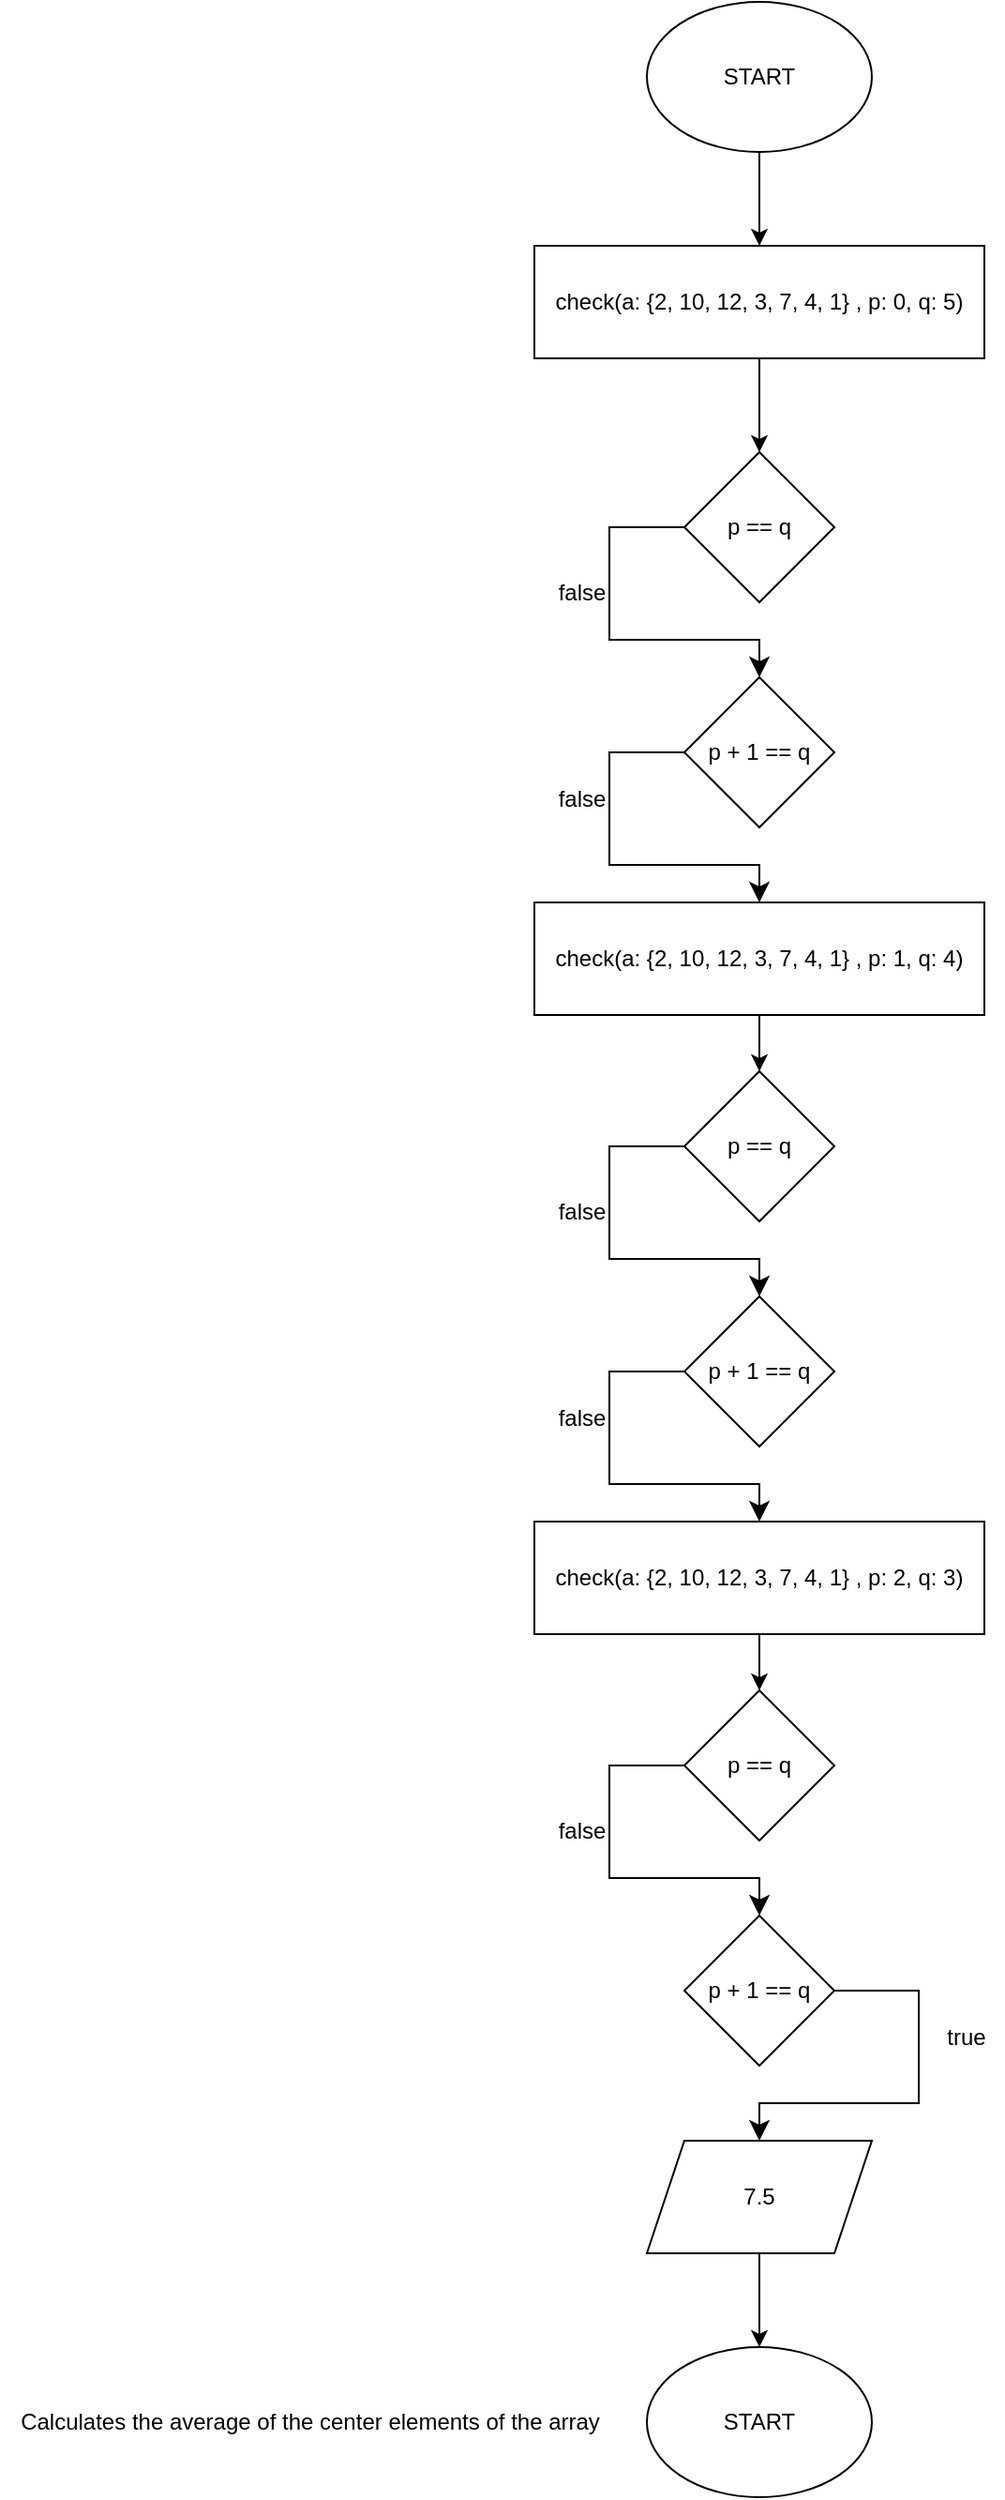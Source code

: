 <mxfile>
    <diagram id="HvF4fxgpVaZ52O9-ORSI" name="Page-1">
        <mxGraphModel dx="1013" dy="409" grid="1" gridSize="10" guides="1" tooltips="1" connect="1" arrows="1" fold="1" page="1" pageScale="1" pageWidth="850" pageHeight="1100" math="0" shadow="0">
            <root>
                <mxCell id="0"/>
                <mxCell id="1" parent="0"/>
                <mxCell id="4" style="edgeStyle=none;html=1;" edge="1" parent="1" source="2" target="3">
                    <mxGeometry relative="1" as="geometry"/>
                </mxCell>
                <mxCell id="2" value="START" style="ellipse;whiteSpace=wrap;html=1;" vertex="1" parent="1">
                    <mxGeometry x="365" y="30" width="120" height="80" as="geometry"/>
                </mxCell>
                <mxCell id="6" style="edgeStyle=none;html=1;" edge="1" parent="1" source="3" target="5">
                    <mxGeometry relative="1" as="geometry"/>
                </mxCell>
                <mxCell id="3" value="check(a: {2, 10, 12, 3, 7, 4, 1} , p: 0, q: 5)" style="whiteSpace=wrap;html=1;" vertex="1" parent="1">
                    <mxGeometry x="305" y="160" width="240" height="60" as="geometry"/>
                </mxCell>
                <mxCell id="5" value="p == q" style="rhombus;whiteSpace=wrap;html=1;" vertex="1" parent="1">
                    <mxGeometry x="385" y="270" width="80" height="80" as="geometry"/>
                </mxCell>
                <mxCell id="7" value="false" style="text;html=1;align=center;verticalAlign=middle;resizable=0;points=[];autosize=1;strokeColor=none;fillColor=none;" vertex="1" parent="1">
                    <mxGeometry x="305" y="330" width="50" height="30" as="geometry"/>
                </mxCell>
                <mxCell id="8" value="p + 1 == q" style="rhombus;whiteSpace=wrap;html=1;" vertex="1" parent="1">
                    <mxGeometry x="385" y="390" width="80" height="80" as="geometry"/>
                </mxCell>
                <mxCell id="9" value="" style="edgeStyle=segmentEdgeStyle;endArrow=classic;html=1;curved=0;rounded=0;endSize=8;startSize=8;sourcePerimeterSpacing=0;targetPerimeterSpacing=0;" edge="1" parent="1" source="5" target="8">
                    <mxGeometry width="100" relative="1" as="geometry">
                        <mxPoint x="370" y="380" as="sourcePoint"/>
                        <mxPoint x="470" y="420" as="targetPoint"/>
                        <Array as="points">
                            <mxPoint x="345" y="310"/>
                            <mxPoint x="345" y="370"/>
                        </Array>
                    </mxGeometry>
                </mxCell>
                <mxCell id="21" style="edgeStyle=none;html=1;" edge="1" parent="1" source="10" target="14">
                    <mxGeometry relative="1" as="geometry"/>
                </mxCell>
                <mxCell id="10" value="check(a: {2, 10, 12, 3, 7, 4, 1} , p: 1, q: 4)" style="whiteSpace=wrap;html=1;" vertex="1" parent="1">
                    <mxGeometry x="305" y="510" width="240" height="60" as="geometry"/>
                </mxCell>
                <mxCell id="12" value="" style="edgeStyle=segmentEdgeStyle;endArrow=classic;html=1;curved=0;rounded=0;endSize=8;startSize=8;sourcePerimeterSpacing=0;targetPerimeterSpacing=0;" edge="1" parent="1">
                    <mxGeometry width="100" relative="1" as="geometry">
                        <mxPoint x="385" y="430" as="sourcePoint"/>
                        <mxPoint x="425" y="510" as="targetPoint"/>
                        <Array as="points">
                            <mxPoint x="345" y="430"/>
                            <mxPoint x="345" y="490"/>
                        </Array>
                    </mxGeometry>
                </mxCell>
                <mxCell id="13" value="false" style="text;html=1;align=center;verticalAlign=middle;resizable=0;points=[];autosize=1;strokeColor=none;fillColor=none;" vertex="1" parent="1">
                    <mxGeometry x="305" y="440" width="50" height="30" as="geometry"/>
                </mxCell>
                <mxCell id="14" value="p == q" style="rhombus;whiteSpace=wrap;html=1;" vertex="1" parent="1">
                    <mxGeometry x="385" y="600" width="80" height="80" as="geometry"/>
                </mxCell>
                <mxCell id="15" value="false" style="text;html=1;align=center;verticalAlign=middle;resizable=0;points=[];autosize=1;strokeColor=none;fillColor=none;" vertex="1" parent="1">
                    <mxGeometry x="305" y="660" width="50" height="30" as="geometry"/>
                </mxCell>
                <mxCell id="16" value="p + 1 == q" style="rhombus;whiteSpace=wrap;html=1;" vertex="1" parent="1">
                    <mxGeometry x="385" y="720" width="80" height="80" as="geometry"/>
                </mxCell>
                <mxCell id="17" value="" style="edgeStyle=segmentEdgeStyle;endArrow=classic;html=1;curved=0;rounded=0;endSize=8;startSize=8;sourcePerimeterSpacing=0;targetPerimeterSpacing=0;" edge="1" source="14" target="16" parent="1">
                    <mxGeometry width="100" relative="1" as="geometry">
                        <mxPoint x="370" y="710" as="sourcePoint"/>
                        <mxPoint x="470" y="750" as="targetPoint"/>
                        <Array as="points">
                            <mxPoint x="345" y="640"/>
                            <mxPoint x="345" y="700"/>
                        </Array>
                    </mxGeometry>
                </mxCell>
                <mxCell id="29" style="edgeStyle=none;html=1;" edge="1" parent="1" source="18" target="22">
                    <mxGeometry relative="1" as="geometry"/>
                </mxCell>
                <mxCell id="18" value="check(a: {2, 10, 12, 3, 7, 4, 1} , p: 2, q: 3)" style="whiteSpace=wrap;html=1;" vertex="1" parent="1">
                    <mxGeometry x="305" y="840" width="240" height="60" as="geometry"/>
                </mxCell>
                <mxCell id="19" value="" style="edgeStyle=segmentEdgeStyle;endArrow=classic;html=1;curved=0;rounded=0;endSize=8;startSize=8;sourcePerimeterSpacing=0;targetPerimeterSpacing=0;" edge="1" parent="1">
                    <mxGeometry width="100" relative="1" as="geometry">
                        <mxPoint x="385" y="760" as="sourcePoint"/>
                        <mxPoint x="425" y="840" as="targetPoint"/>
                        <Array as="points">
                            <mxPoint x="345" y="760"/>
                            <mxPoint x="345" y="820"/>
                        </Array>
                    </mxGeometry>
                </mxCell>
                <mxCell id="20" value="false" style="text;html=1;align=center;verticalAlign=middle;resizable=0;points=[];autosize=1;strokeColor=none;fillColor=none;" vertex="1" parent="1">
                    <mxGeometry x="305" y="770" width="50" height="30" as="geometry"/>
                </mxCell>
                <mxCell id="22" value="p == q" style="rhombus;whiteSpace=wrap;html=1;" vertex="1" parent="1">
                    <mxGeometry x="385" y="930" width="80" height="80" as="geometry"/>
                </mxCell>
                <mxCell id="23" value="false" style="text;html=1;align=center;verticalAlign=middle;resizable=0;points=[];autosize=1;strokeColor=none;fillColor=none;" vertex="1" parent="1">
                    <mxGeometry x="305" y="990" width="50" height="30" as="geometry"/>
                </mxCell>
                <mxCell id="24" value="p + 1 == q" style="rhombus;whiteSpace=wrap;html=1;" vertex="1" parent="1">
                    <mxGeometry x="385" y="1050" width="80" height="80" as="geometry"/>
                </mxCell>
                <mxCell id="25" value="" style="edgeStyle=segmentEdgeStyle;endArrow=classic;html=1;curved=0;rounded=0;endSize=8;startSize=8;sourcePerimeterSpacing=0;targetPerimeterSpacing=0;" edge="1" source="22" target="24" parent="1">
                    <mxGeometry width="100" relative="1" as="geometry">
                        <mxPoint x="370" y="1040" as="sourcePoint"/>
                        <mxPoint x="470" y="1080" as="targetPoint"/>
                        <Array as="points">
                            <mxPoint x="345" y="970"/>
                            <mxPoint x="345" y="1030"/>
                        </Array>
                    </mxGeometry>
                </mxCell>
                <mxCell id="27" value="" style="edgeStyle=segmentEdgeStyle;endArrow=classic;html=1;curved=0;rounded=0;endSize=8;startSize=8;sourcePerimeterSpacing=0;targetPerimeterSpacing=0;" edge="1" parent="1" source="24" target="30">
                    <mxGeometry width="100" relative="1" as="geometry">
                        <mxPoint x="385" y="1090" as="sourcePoint"/>
                        <mxPoint x="425" y="1170" as="targetPoint"/>
                        <Array as="points">
                            <mxPoint x="510" y="1090"/>
                            <mxPoint x="510" y="1150"/>
                            <mxPoint x="425" y="1150"/>
                        </Array>
                    </mxGeometry>
                </mxCell>
                <mxCell id="28" value="true" style="text;html=1;align=center;verticalAlign=middle;resizable=0;points=[];autosize=1;strokeColor=none;fillColor=none;" vertex="1" parent="1">
                    <mxGeometry x="515" y="1100" width="40" height="30" as="geometry"/>
                </mxCell>
                <mxCell id="32" style="edgeStyle=none;html=1;" edge="1" parent="1" source="30" target="31">
                    <mxGeometry relative="1" as="geometry"/>
                </mxCell>
                <mxCell id="30" value="7.5" style="shape=parallelogram;perimeter=parallelogramPerimeter;whiteSpace=wrap;html=1;fixedSize=1;" vertex="1" parent="1">
                    <mxGeometry x="365" y="1170" width="120" height="60" as="geometry"/>
                </mxCell>
                <mxCell id="31" value="START" style="ellipse;whiteSpace=wrap;html=1;" vertex="1" parent="1">
                    <mxGeometry x="365" y="1280" width="120" height="80" as="geometry"/>
                </mxCell>
                <mxCell id="33" value="Calculates the average of the center elements of the array" style="text;html=1;align=center;verticalAlign=middle;resizable=0;points=[];autosize=1;strokeColor=none;fillColor=none;" vertex="1" parent="1">
                    <mxGeometry x="20" y="1305" width="330" height="30" as="geometry"/>
                </mxCell>
            </root>
        </mxGraphModel>
    </diagram>
</mxfile>